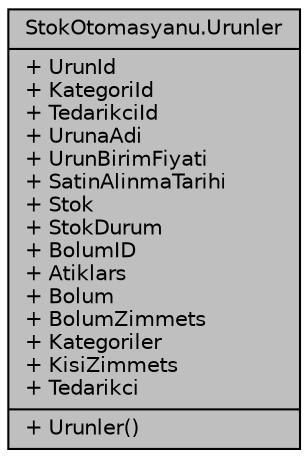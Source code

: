 digraph "StokOtomasyanu.Urunler"
{
  edge [fontname="Helvetica",fontsize="10",labelfontname="Helvetica",labelfontsize="10"];
  node [fontname="Helvetica",fontsize="10",shape=record];
  Node1 [label="{StokOtomasyanu.Urunler\n|+ UrunId\l+ KategoriId\l+ TedarikciId\l+ UrunaAdi\l+ UrunBirimFiyati\l+ SatinAlinmaTarihi\l+ Stok\l+ StokDurum\l+ BolumID\l+ Atiklars\l+ Bolum\l+ BolumZimmets\l+ Kategoriler\l+ KisiZimmets\l+ Tedarikci\l|+ Urunler()\l}",height=0.2,width=0.4,color="black", fillcolor="grey75", style="filled", fontcolor="black"];
}
